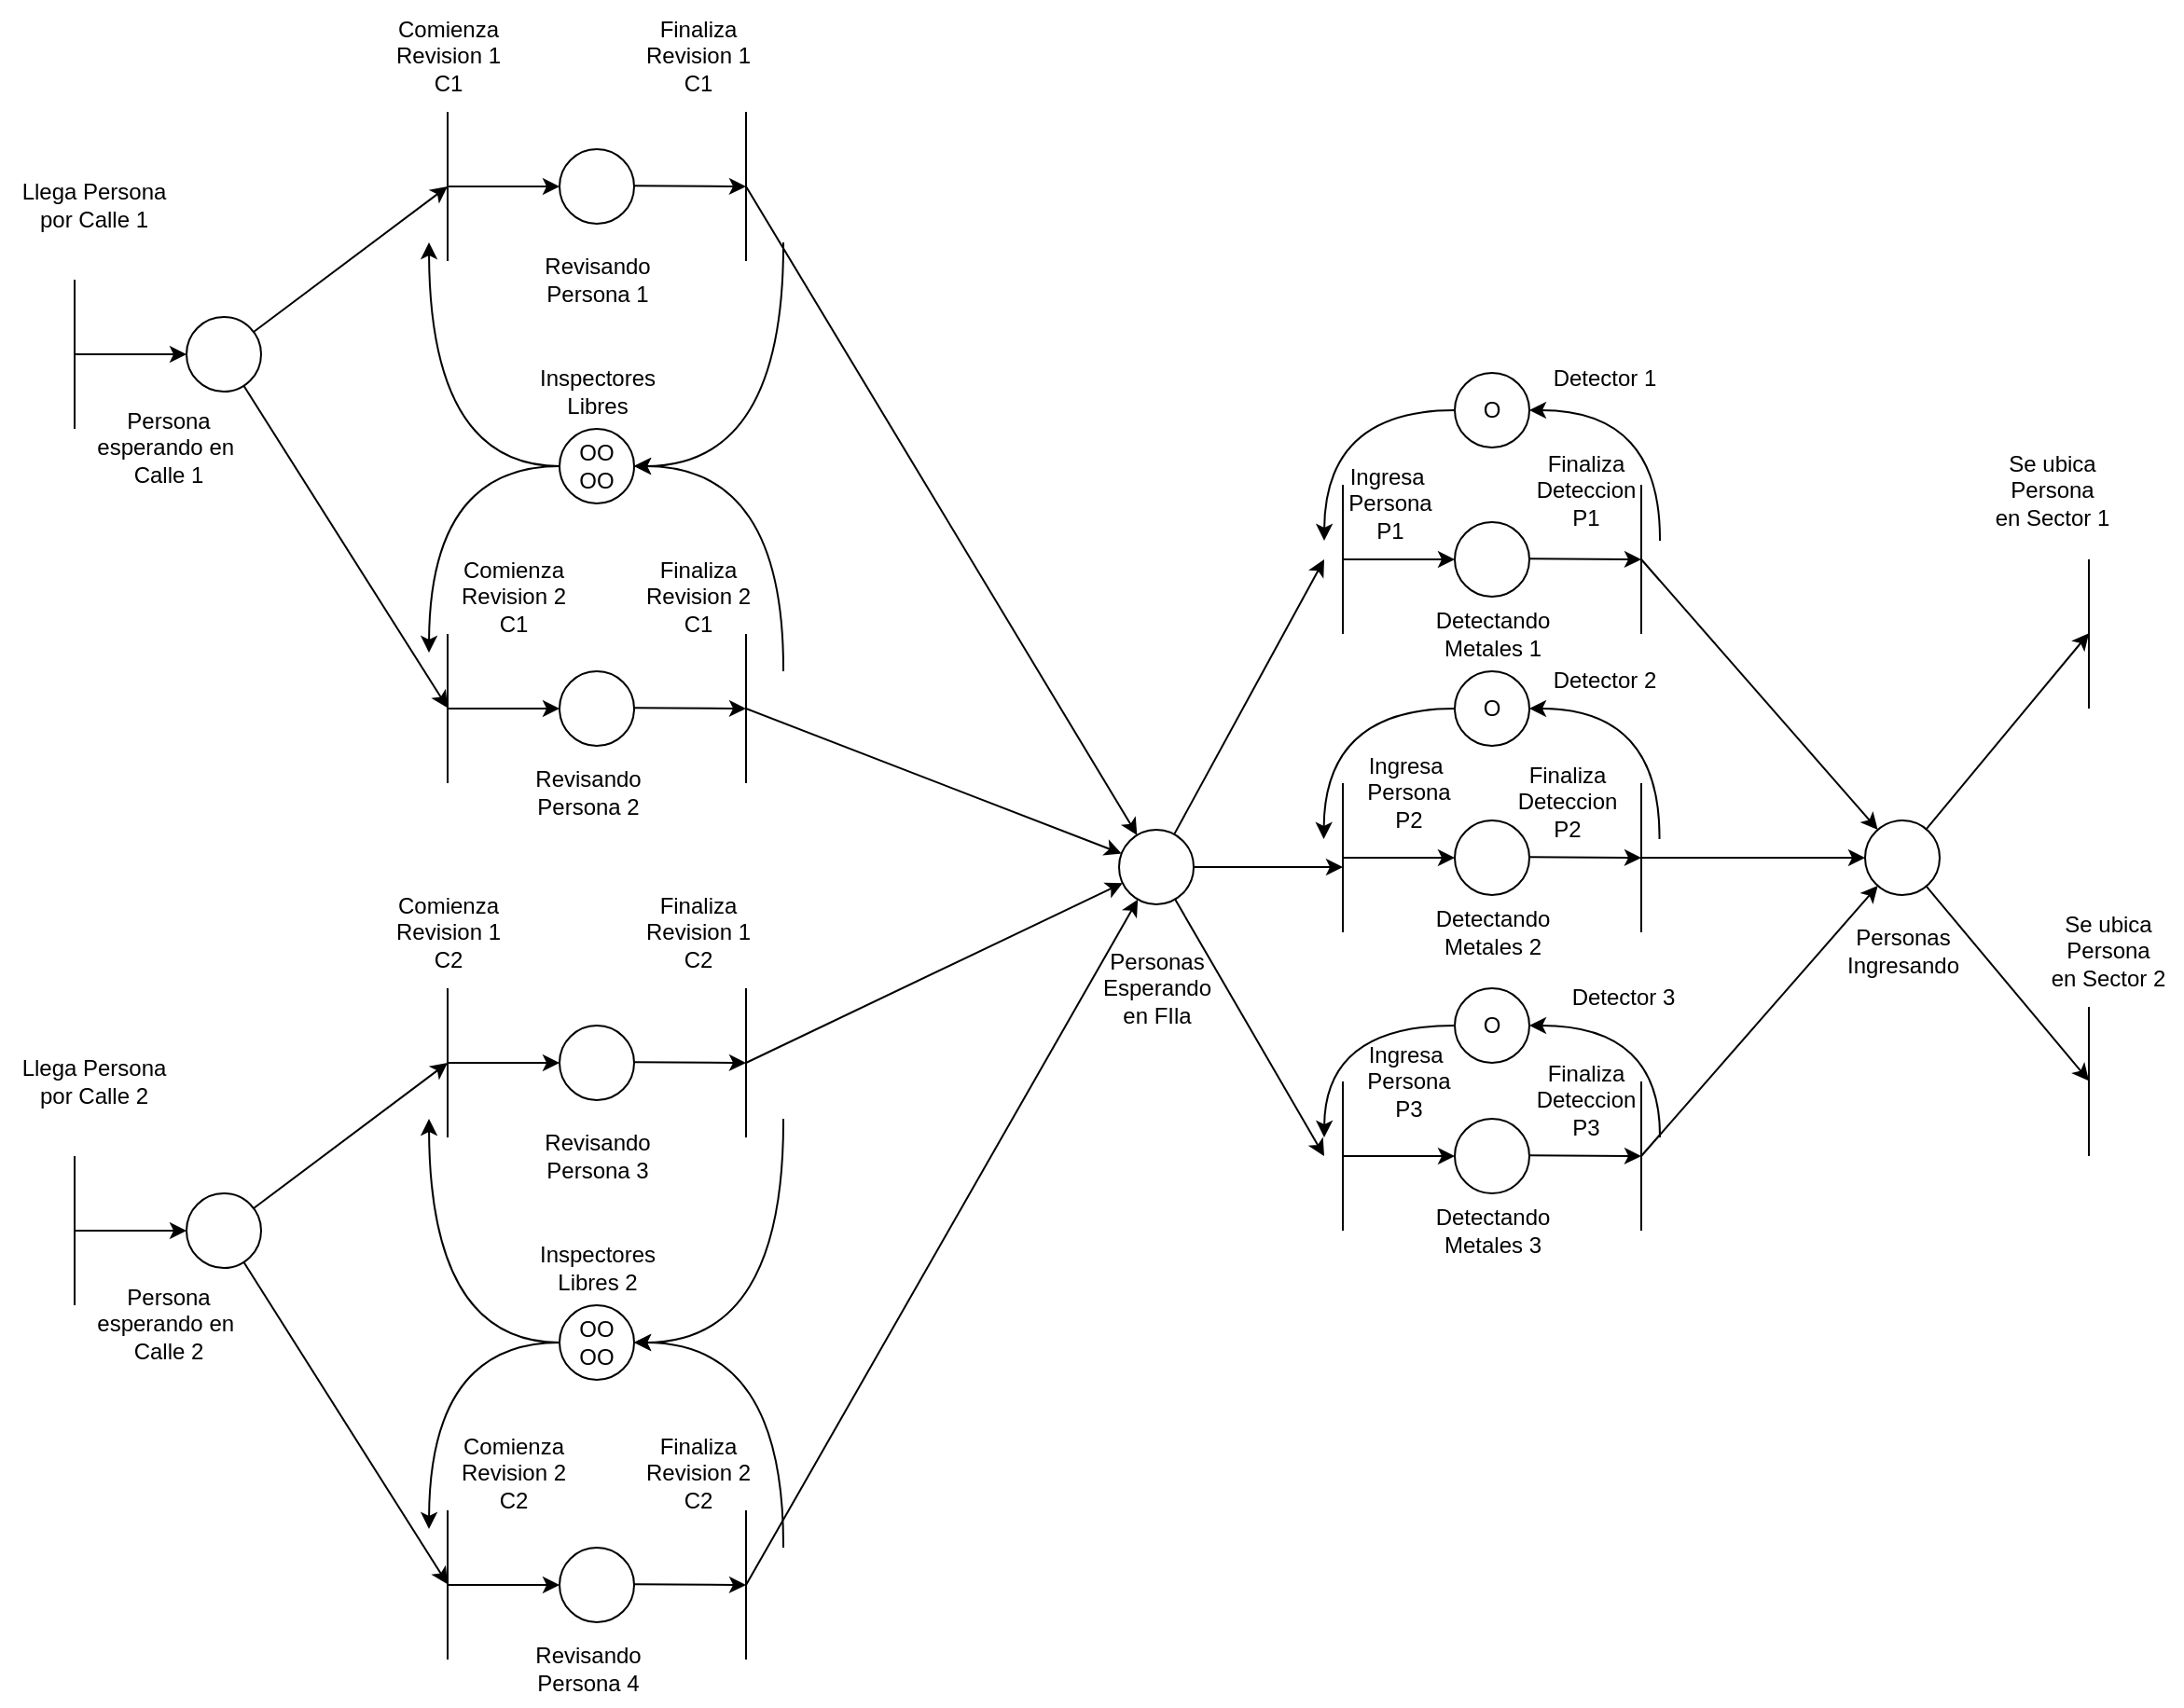 <mxfile version="24.7.17">
  <diagram name="Página-1" id="FprBiE0gpflzSK3oFWXQ">
    <mxGraphModel dx="704" dy="426" grid="1" gridSize="10" guides="1" tooltips="1" connect="1" arrows="1" fold="1" page="1" pageScale="1" pageWidth="827" pageHeight="1169" math="0" shadow="0">
      <root>
        <mxCell id="0" />
        <mxCell id="1" parent="0" />
        <mxCell id="cqQGVIpaapztCGoW0pUA-1" value="" style="endArrow=none;html=1;rounded=0;" edge="1" parent="1">
          <mxGeometry width="50" height="50" relative="1" as="geometry">
            <mxPoint x="40" y="370" as="sourcePoint" />
            <mxPoint x="40" y="290" as="targetPoint" />
          </mxGeometry>
        </mxCell>
        <mxCell id="cqQGVIpaapztCGoW0pUA-2" value="" style="endArrow=classic;html=1;rounded=0;" edge="1" parent="1">
          <mxGeometry width="50" height="50" relative="1" as="geometry">
            <mxPoint x="40" y="330" as="sourcePoint" />
            <mxPoint x="100" y="330" as="targetPoint" />
          </mxGeometry>
        </mxCell>
        <mxCell id="cqQGVIpaapztCGoW0pUA-5" value="" style="ellipse;whiteSpace=wrap;html=1;aspect=fixed;" vertex="1" parent="1">
          <mxGeometry x="100.0" y="310" width="40" height="40" as="geometry" />
        </mxCell>
        <mxCell id="cqQGVIpaapztCGoW0pUA-6" value="" style="endArrow=none;html=1;rounded=0;" edge="1" parent="1">
          <mxGeometry width="50" height="50" relative="1" as="geometry">
            <mxPoint x="240.0" y="280" as="sourcePoint" />
            <mxPoint x="240.0" y="200" as="targetPoint" />
          </mxGeometry>
        </mxCell>
        <mxCell id="cqQGVIpaapztCGoW0pUA-7" value="" style="endArrow=classic;html=1;rounded=0;" edge="1" parent="1">
          <mxGeometry width="50" height="50" relative="1" as="geometry">
            <mxPoint x="240.0" y="240" as="sourcePoint" />
            <mxPoint x="300.0" y="240" as="targetPoint" />
          </mxGeometry>
        </mxCell>
        <mxCell id="cqQGVIpaapztCGoW0pUA-8" value="" style="endArrow=classic;html=1;rounded=0;" edge="1" parent="1" source="cqQGVIpaapztCGoW0pUA-5">
          <mxGeometry width="50" height="50" relative="1" as="geometry">
            <mxPoint x="180.0" y="239.58" as="sourcePoint" />
            <mxPoint x="240.0" y="240" as="targetPoint" />
          </mxGeometry>
        </mxCell>
        <mxCell id="cqQGVIpaapztCGoW0pUA-13" value="Llega Persona&lt;div&gt;por Calle 1&lt;/div&gt;" style="text;html=1;align=center;verticalAlign=middle;resizable=0;points=[];autosize=1;strokeColor=none;fillColor=none;" vertex="1" parent="1">
          <mxGeometry y="230" width="100" height="40" as="geometry" />
        </mxCell>
        <mxCell id="cqQGVIpaapztCGoW0pUA-15" value="Comienza&lt;div&gt;Revision 1&lt;/div&gt;&lt;div&gt;C1&lt;/div&gt;" style="text;html=1;align=center;verticalAlign=middle;resizable=0;points=[];autosize=1;strokeColor=none;fillColor=none;" vertex="1" parent="1">
          <mxGeometry x="200" y="140" width="80" height="60" as="geometry" />
        </mxCell>
        <mxCell id="cqQGVIpaapztCGoW0pUA-16" value="" style="ellipse;whiteSpace=wrap;html=1;aspect=fixed;" vertex="1" parent="1">
          <mxGeometry x="300.0" y="220" width="40" height="40" as="geometry" />
        </mxCell>
        <mxCell id="cqQGVIpaapztCGoW0pUA-17" value="" style="endArrow=none;html=1;rounded=0;" edge="1" parent="1">
          <mxGeometry width="50" height="50" relative="1" as="geometry">
            <mxPoint x="400.0" y="280" as="sourcePoint" />
            <mxPoint x="400.0" y="200" as="targetPoint" />
          </mxGeometry>
        </mxCell>
        <mxCell id="cqQGVIpaapztCGoW0pUA-18" value="" style="endArrow=classic;html=1;rounded=0;" edge="1" parent="1" target="cqQGVIpaapztCGoW0pUA-50">
          <mxGeometry width="50" height="50" relative="1" as="geometry">
            <mxPoint x="400.0" y="240" as="sourcePoint" />
            <mxPoint x="460.0" y="240" as="targetPoint" />
          </mxGeometry>
        </mxCell>
        <mxCell id="cqQGVIpaapztCGoW0pUA-19" value="" style="endArrow=classic;html=1;rounded=0;" edge="1" parent="1">
          <mxGeometry width="50" height="50" relative="1" as="geometry">
            <mxPoint x="340.0" y="239.58" as="sourcePoint" />
            <mxPoint x="400.0" y="240" as="targetPoint" />
          </mxGeometry>
        </mxCell>
        <mxCell id="cqQGVIpaapztCGoW0pUA-20" value="Revisando&lt;div&gt;Persona 1&lt;/div&gt;" style="text;html=1;align=center;verticalAlign=middle;resizable=0;points=[];autosize=1;strokeColor=none;fillColor=none;" vertex="1" parent="1">
          <mxGeometry x="280" y="270" width="80" height="40" as="geometry" />
        </mxCell>
        <mxCell id="cqQGVIpaapztCGoW0pUA-27" value="Persona&lt;div&gt;esperando en&amp;nbsp;&lt;/div&gt;&lt;div&gt;Calle 1&lt;/div&gt;" style="text;html=1;align=center;verticalAlign=middle;resizable=0;points=[];autosize=1;strokeColor=none;fillColor=none;" vertex="1" parent="1">
          <mxGeometry x="40" y="350" width="100" height="60" as="geometry" />
        </mxCell>
        <mxCell id="cqQGVIpaapztCGoW0pUA-33" style="edgeStyle=orthogonalEdgeStyle;rounded=0;orthogonalLoop=1;jettySize=auto;html=1;curved=1;" edge="1" source="cqQGVIpaapztCGoW0pUA-35" parent="1">
          <mxGeometry relative="1" as="geometry">
            <mxPoint x="230" y="270" as="targetPoint" />
          </mxGeometry>
        </mxCell>
        <mxCell id="cqQGVIpaapztCGoW0pUA-34" style="edgeStyle=orthogonalEdgeStyle;rounded=0;orthogonalLoop=1;jettySize=auto;html=1;curved=1;endArrow=none;endFill=0;startArrow=classic;startFill=1;" edge="1" source="cqQGVIpaapztCGoW0pUA-35" parent="1">
          <mxGeometry relative="1" as="geometry">
            <mxPoint x="420" y="270" as="targetPoint" />
          </mxGeometry>
        </mxCell>
        <mxCell id="cqQGVIpaapztCGoW0pUA-45" style="edgeStyle=orthogonalEdgeStyle;rounded=0;orthogonalLoop=1;jettySize=auto;html=1;curved=1;" edge="1" parent="1" source="cqQGVIpaapztCGoW0pUA-35">
          <mxGeometry relative="1" as="geometry">
            <mxPoint x="230" y="490" as="targetPoint" />
          </mxGeometry>
        </mxCell>
        <mxCell id="cqQGVIpaapztCGoW0pUA-46" style="edgeStyle=orthogonalEdgeStyle;rounded=0;orthogonalLoop=1;jettySize=auto;html=1;curved=1;endArrow=none;endFill=0;startArrow=classic;startFill=1;" edge="1" parent="1" source="cqQGVIpaapztCGoW0pUA-35">
          <mxGeometry relative="1" as="geometry">
            <mxPoint x="420" y="500" as="targetPoint" />
          </mxGeometry>
        </mxCell>
        <mxCell id="cqQGVIpaapztCGoW0pUA-35" value="OO&lt;div&gt;OO&lt;/div&gt;" style="ellipse;whiteSpace=wrap;html=1;aspect=fixed;" vertex="1" parent="1">
          <mxGeometry x="300" y="370" width="40" height="40" as="geometry" />
        </mxCell>
        <mxCell id="cqQGVIpaapztCGoW0pUA-36" value="Inspectores&lt;div&gt;Libres&lt;/div&gt;" style="text;html=1;align=center;verticalAlign=middle;resizable=0;points=[];autosize=1;strokeColor=none;fillColor=none;" vertex="1" parent="1">
          <mxGeometry x="275" y="330" width="90" height="40" as="geometry" />
        </mxCell>
        <mxCell id="cqQGVIpaapztCGoW0pUA-37" value="" style="endArrow=none;html=1;rounded=0;" edge="1" parent="1">
          <mxGeometry width="50" height="50" relative="1" as="geometry">
            <mxPoint x="240" y="560" as="sourcePoint" />
            <mxPoint x="240" y="480" as="targetPoint" />
          </mxGeometry>
        </mxCell>
        <mxCell id="cqQGVIpaapztCGoW0pUA-38" value="" style="endArrow=classic;html=1;rounded=0;" edge="1" parent="1">
          <mxGeometry width="50" height="50" relative="1" as="geometry">
            <mxPoint x="240" y="520" as="sourcePoint" />
            <mxPoint x="300" y="520" as="targetPoint" />
          </mxGeometry>
        </mxCell>
        <mxCell id="cqQGVIpaapztCGoW0pUA-39" value="" style="ellipse;whiteSpace=wrap;html=1;aspect=fixed;" vertex="1" parent="1">
          <mxGeometry x="300.0" y="500" width="40" height="40" as="geometry" />
        </mxCell>
        <mxCell id="cqQGVIpaapztCGoW0pUA-40" value="" style="endArrow=none;html=1;rounded=0;" edge="1" parent="1">
          <mxGeometry width="50" height="50" relative="1" as="geometry">
            <mxPoint x="400.0" y="560" as="sourcePoint" />
            <mxPoint x="400.0" y="480" as="targetPoint" />
          </mxGeometry>
        </mxCell>
        <mxCell id="cqQGVIpaapztCGoW0pUA-41" value="" style="endArrow=classic;html=1;rounded=0;" edge="1" parent="1" target="cqQGVIpaapztCGoW0pUA-50">
          <mxGeometry width="50" height="50" relative="1" as="geometry">
            <mxPoint x="400.0" y="520" as="sourcePoint" />
            <mxPoint x="460.0" y="520" as="targetPoint" />
          </mxGeometry>
        </mxCell>
        <mxCell id="cqQGVIpaapztCGoW0pUA-42" value="" style="endArrow=classic;html=1;rounded=0;" edge="1" parent="1">
          <mxGeometry width="50" height="50" relative="1" as="geometry">
            <mxPoint x="340.0" y="519.58" as="sourcePoint" />
            <mxPoint x="400.0" y="520" as="targetPoint" />
          </mxGeometry>
        </mxCell>
        <mxCell id="cqQGVIpaapztCGoW0pUA-43" value="" style="endArrow=classic;html=1;rounded=0;" edge="1" parent="1" source="cqQGVIpaapztCGoW0pUA-5">
          <mxGeometry width="50" height="50" relative="1" as="geometry">
            <mxPoint x="180.0" y="519.66" as="sourcePoint" />
            <mxPoint x="240.0" y="519.66" as="targetPoint" />
          </mxGeometry>
        </mxCell>
        <mxCell id="cqQGVIpaapztCGoW0pUA-44" value="Comienza&lt;div&gt;Revision 2&lt;/div&gt;&lt;div&gt;C1&lt;/div&gt;" style="text;html=1;align=center;verticalAlign=middle;resizable=0;points=[];autosize=1;strokeColor=none;fillColor=none;" vertex="1" parent="1">
          <mxGeometry x="235" y="430" width="80" height="60" as="geometry" />
        </mxCell>
        <mxCell id="cqQGVIpaapztCGoW0pUA-47" value="&lt;div&gt;Finaliza&lt;/div&gt;&lt;div&gt;Revision 1&lt;/div&gt;&lt;div&gt;C1&lt;/div&gt;" style="text;html=1;align=center;verticalAlign=middle;resizable=0;points=[];autosize=1;strokeColor=none;fillColor=none;" vertex="1" parent="1">
          <mxGeometry x="334" y="140" width="80" height="60" as="geometry" />
        </mxCell>
        <mxCell id="cqQGVIpaapztCGoW0pUA-48" value="&lt;div&gt;Finaliza&lt;/div&gt;&lt;div&gt;Revision 2&lt;/div&gt;&lt;div&gt;C1&lt;/div&gt;" style="text;html=1;align=center;verticalAlign=middle;resizable=0;points=[];autosize=1;strokeColor=none;fillColor=none;" vertex="1" parent="1">
          <mxGeometry x="334" y="430" width="80" height="60" as="geometry" />
        </mxCell>
        <mxCell id="cqQGVIpaapztCGoW0pUA-49" value="Revisando&lt;div&gt;Persona 2&lt;/div&gt;" style="text;html=1;align=center;verticalAlign=middle;resizable=0;points=[];autosize=1;strokeColor=none;fillColor=none;" vertex="1" parent="1">
          <mxGeometry x="275" y="545" width="80" height="40" as="geometry" />
        </mxCell>
        <mxCell id="cqQGVIpaapztCGoW0pUA-89" style="edgeStyle=orthogonalEdgeStyle;rounded=0;orthogonalLoop=1;jettySize=auto;html=1;" edge="1" parent="1" source="cqQGVIpaapztCGoW0pUA-50">
          <mxGeometry relative="1" as="geometry">
            <mxPoint x="720" y="605" as="targetPoint" />
          </mxGeometry>
        </mxCell>
        <mxCell id="cqQGVIpaapztCGoW0pUA-90" style="rounded=0;orthogonalLoop=1;jettySize=auto;html=1;" edge="1" parent="1" source="cqQGVIpaapztCGoW0pUA-50">
          <mxGeometry relative="1" as="geometry">
            <mxPoint x="710" y="440" as="targetPoint" />
          </mxGeometry>
        </mxCell>
        <mxCell id="cqQGVIpaapztCGoW0pUA-91" style="rounded=0;orthogonalLoop=1;jettySize=auto;html=1;" edge="1" parent="1" source="cqQGVIpaapztCGoW0pUA-50">
          <mxGeometry relative="1" as="geometry">
            <mxPoint x="710" y="760" as="targetPoint" />
          </mxGeometry>
        </mxCell>
        <mxCell id="cqQGVIpaapztCGoW0pUA-50" value="" style="ellipse;whiteSpace=wrap;html=1;aspect=fixed;" vertex="1" parent="1">
          <mxGeometry x="600" y="585" width="40" height="40" as="geometry" />
        </mxCell>
        <mxCell id="cqQGVIpaapztCGoW0pUA-51" value="" style="endArrow=none;html=1;rounded=0;" edge="1" parent="1">
          <mxGeometry width="50" height="50" relative="1" as="geometry">
            <mxPoint x="40" y="840" as="sourcePoint" />
            <mxPoint x="40" y="760" as="targetPoint" />
          </mxGeometry>
        </mxCell>
        <mxCell id="cqQGVIpaapztCGoW0pUA-52" value="" style="endArrow=classic;html=1;rounded=0;" edge="1" parent="1">
          <mxGeometry width="50" height="50" relative="1" as="geometry">
            <mxPoint x="40" y="800" as="sourcePoint" />
            <mxPoint x="100" y="800" as="targetPoint" />
          </mxGeometry>
        </mxCell>
        <mxCell id="cqQGVIpaapztCGoW0pUA-53" value="" style="ellipse;whiteSpace=wrap;html=1;aspect=fixed;" vertex="1" parent="1">
          <mxGeometry x="100.0" y="780" width="40" height="40" as="geometry" />
        </mxCell>
        <mxCell id="cqQGVIpaapztCGoW0pUA-54" value="" style="endArrow=none;html=1;rounded=0;" edge="1" parent="1">
          <mxGeometry width="50" height="50" relative="1" as="geometry">
            <mxPoint x="240.0" y="750" as="sourcePoint" />
            <mxPoint x="240.0" y="670" as="targetPoint" />
          </mxGeometry>
        </mxCell>
        <mxCell id="cqQGVIpaapztCGoW0pUA-55" value="" style="endArrow=classic;html=1;rounded=0;" edge="1" parent="1">
          <mxGeometry width="50" height="50" relative="1" as="geometry">
            <mxPoint x="240.0" y="710" as="sourcePoint" />
            <mxPoint x="300.0" y="710" as="targetPoint" />
          </mxGeometry>
        </mxCell>
        <mxCell id="cqQGVIpaapztCGoW0pUA-56" value="" style="endArrow=classic;html=1;rounded=0;" edge="1" parent="1" source="cqQGVIpaapztCGoW0pUA-53">
          <mxGeometry width="50" height="50" relative="1" as="geometry">
            <mxPoint x="180.0" y="709.58" as="sourcePoint" />
            <mxPoint x="240.0" y="710" as="targetPoint" />
          </mxGeometry>
        </mxCell>
        <mxCell id="cqQGVIpaapztCGoW0pUA-57" value="Llega Persona&lt;div&gt;por Calle 2&lt;/div&gt;" style="text;html=1;align=center;verticalAlign=middle;resizable=0;points=[];autosize=1;strokeColor=none;fillColor=none;" vertex="1" parent="1">
          <mxGeometry y="700" width="100" height="40" as="geometry" />
        </mxCell>
        <mxCell id="cqQGVIpaapztCGoW0pUA-58" value="Comienza&lt;div&gt;Revision 1&lt;/div&gt;&lt;div&gt;C2&lt;/div&gt;" style="text;html=1;align=center;verticalAlign=middle;resizable=0;points=[];autosize=1;strokeColor=none;fillColor=none;" vertex="1" parent="1">
          <mxGeometry x="200" y="610" width="80" height="60" as="geometry" />
        </mxCell>
        <mxCell id="cqQGVIpaapztCGoW0pUA-59" value="" style="ellipse;whiteSpace=wrap;html=1;aspect=fixed;" vertex="1" parent="1">
          <mxGeometry x="300.0" y="690" width="40" height="40" as="geometry" />
        </mxCell>
        <mxCell id="cqQGVIpaapztCGoW0pUA-60" value="" style="endArrow=none;html=1;rounded=0;" edge="1" parent="1">
          <mxGeometry width="50" height="50" relative="1" as="geometry">
            <mxPoint x="400.0" y="750" as="sourcePoint" />
            <mxPoint x="400.0" y="670" as="targetPoint" />
          </mxGeometry>
        </mxCell>
        <mxCell id="cqQGVIpaapztCGoW0pUA-61" value="" style="endArrow=classic;html=1;rounded=0;" edge="1" parent="1" target="cqQGVIpaapztCGoW0pUA-50">
          <mxGeometry width="50" height="50" relative="1" as="geometry">
            <mxPoint x="400.0" y="710" as="sourcePoint" />
            <mxPoint x="460.0" y="710" as="targetPoint" />
          </mxGeometry>
        </mxCell>
        <mxCell id="cqQGVIpaapztCGoW0pUA-62" value="" style="endArrow=classic;html=1;rounded=0;" edge="1" parent="1">
          <mxGeometry width="50" height="50" relative="1" as="geometry">
            <mxPoint x="340.0" y="709.58" as="sourcePoint" />
            <mxPoint x="400.0" y="710" as="targetPoint" />
          </mxGeometry>
        </mxCell>
        <mxCell id="cqQGVIpaapztCGoW0pUA-63" value="Revisando&lt;div&gt;Persona 3&lt;/div&gt;" style="text;html=1;align=center;verticalAlign=middle;resizable=0;points=[];autosize=1;strokeColor=none;fillColor=none;" vertex="1" parent="1">
          <mxGeometry x="280" y="740" width="80" height="40" as="geometry" />
        </mxCell>
        <mxCell id="cqQGVIpaapztCGoW0pUA-64" value="Persona&lt;div&gt;esperando en&amp;nbsp;&lt;/div&gt;&lt;div&gt;Calle 2&lt;/div&gt;" style="text;html=1;align=center;verticalAlign=middle;resizable=0;points=[];autosize=1;strokeColor=none;fillColor=none;" vertex="1" parent="1">
          <mxGeometry x="40" y="820" width="100" height="60" as="geometry" />
        </mxCell>
        <mxCell id="cqQGVIpaapztCGoW0pUA-65" style="edgeStyle=orthogonalEdgeStyle;rounded=0;orthogonalLoop=1;jettySize=auto;html=1;curved=1;" edge="1" parent="1" source="cqQGVIpaapztCGoW0pUA-69">
          <mxGeometry relative="1" as="geometry">
            <mxPoint x="230" y="740" as="targetPoint" />
          </mxGeometry>
        </mxCell>
        <mxCell id="cqQGVIpaapztCGoW0pUA-66" style="edgeStyle=orthogonalEdgeStyle;rounded=0;orthogonalLoop=1;jettySize=auto;html=1;curved=1;endArrow=none;endFill=0;startArrow=classic;startFill=1;" edge="1" parent="1" source="cqQGVIpaapztCGoW0pUA-69">
          <mxGeometry relative="1" as="geometry">
            <mxPoint x="420" y="740" as="targetPoint" />
          </mxGeometry>
        </mxCell>
        <mxCell id="cqQGVIpaapztCGoW0pUA-67" style="edgeStyle=orthogonalEdgeStyle;rounded=0;orthogonalLoop=1;jettySize=auto;html=1;curved=1;" edge="1" parent="1" source="cqQGVIpaapztCGoW0pUA-69">
          <mxGeometry relative="1" as="geometry">
            <mxPoint x="230" y="960" as="targetPoint" />
          </mxGeometry>
        </mxCell>
        <mxCell id="cqQGVIpaapztCGoW0pUA-68" style="edgeStyle=orthogonalEdgeStyle;rounded=0;orthogonalLoop=1;jettySize=auto;html=1;curved=1;endArrow=none;endFill=0;startArrow=classic;startFill=1;" edge="1" parent="1" source="cqQGVIpaapztCGoW0pUA-69">
          <mxGeometry relative="1" as="geometry">
            <mxPoint x="420" y="970" as="targetPoint" />
          </mxGeometry>
        </mxCell>
        <mxCell id="cqQGVIpaapztCGoW0pUA-69" value="OO&lt;div&gt;OO&lt;/div&gt;" style="ellipse;whiteSpace=wrap;html=1;aspect=fixed;" vertex="1" parent="1">
          <mxGeometry x="300" y="840" width="40" height="40" as="geometry" />
        </mxCell>
        <mxCell id="cqQGVIpaapztCGoW0pUA-70" value="Inspectores&lt;div&gt;Libres 2&lt;/div&gt;" style="text;html=1;align=center;verticalAlign=middle;resizable=0;points=[];autosize=1;strokeColor=none;fillColor=none;" vertex="1" parent="1">
          <mxGeometry x="275" y="800" width="90" height="40" as="geometry" />
        </mxCell>
        <mxCell id="cqQGVIpaapztCGoW0pUA-71" value="" style="endArrow=none;html=1;rounded=0;" edge="1" parent="1">
          <mxGeometry width="50" height="50" relative="1" as="geometry">
            <mxPoint x="240" y="1030" as="sourcePoint" />
            <mxPoint x="240" y="950" as="targetPoint" />
          </mxGeometry>
        </mxCell>
        <mxCell id="cqQGVIpaapztCGoW0pUA-72" value="" style="endArrow=classic;html=1;rounded=0;" edge="1" parent="1">
          <mxGeometry width="50" height="50" relative="1" as="geometry">
            <mxPoint x="240" y="990" as="sourcePoint" />
            <mxPoint x="300" y="990" as="targetPoint" />
          </mxGeometry>
        </mxCell>
        <mxCell id="cqQGVIpaapztCGoW0pUA-73" value="" style="ellipse;whiteSpace=wrap;html=1;aspect=fixed;" vertex="1" parent="1">
          <mxGeometry x="300.0" y="970" width="40" height="40" as="geometry" />
        </mxCell>
        <mxCell id="cqQGVIpaapztCGoW0pUA-74" value="" style="endArrow=none;html=1;rounded=0;" edge="1" parent="1">
          <mxGeometry width="50" height="50" relative="1" as="geometry">
            <mxPoint x="400.0" y="1030" as="sourcePoint" />
            <mxPoint x="400.0" y="950" as="targetPoint" />
          </mxGeometry>
        </mxCell>
        <mxCell id="cqQGVIpaapztCGoW0pUA-75" value="" style="endArrow=classic;html=1;rounded=0;" edge="1" parent="1" target="cqQGVIpaapztCGoW0pUA-50">
          <mxGeometry width="50" height="50" relative="1" as="geometry">
            <mxPoint x="400.0" y="990" as="sourcePoint" />
            <mxPoint x="460.0" y="990" as="targetPoint" />
          </mxGeometry>
        </mxCell>
        <mxCell id="cqQGVIpaapztCGoW0pUA-76" value="" style="endArrow=classic;html=1;rounded=0;" edge="1" parent="1">
          <mxGeometry width="50" height="50" relative="1" as="geometry">
            <mxPoint x="340.0" y="989.58" as="sourcePoint" />
            <mxPoint x="400.0" y="990" as="targetPoint" />
          </mxGeometry>
        </mxCell>
        <mxCell id="cqQGVIpaapztCGoW0pUA-77" value="" style="endArrow=classic;html=1;rounded=0;" edge="1" parent="1" source="cqQGVIpaapztCGoW0pUA-53">
          <mxGeometry width="50" height="50" relative="1" as="geometry">
            <mxPoint x="180.0" y="989.66" as="sourcePoint" />
            <mxPoint x="240.0" y="989.66" as="targetPoint" />
          </mxGeometry>
        </mxCell>
        <mxCell id="cqQGVIpaapztCGoW0pUA-78" value="Comienza&lt;div&gt;Revision 2&lt;/div&gt;&lt;div&gt;C2&lt;/div&gt;" style="text;html=1;align=center;verticalAlign=middle;resizable=0;points=[];autosize=1;strokeColor=none;fillColor=none;" vertex="1" parent="1">
          <mxGeometry x="235" y="900" width="80" height="60" as="geometry" />
        </mxCell>
        <mxCell id="cqQGVIpaapztCGoW0pUA-79" value="&lt;div&gt;Finaliza&lt;/div&gt;&lt;div&gt;Revision 1&lt;/div&gt;&lt;div&gt;C2&lt;/div&gt;" style="text;html=1;align=center;verticalAlign=middle;resizable=0;points=[];autosize=1;strokeColor=none;fillColor=none;" vertex="1" parent="1">
          <mxGeometry x="334" y="610" width="80" height="60" as="geometry" />
        </mxCell>
        <mxCell id="cqQGVIpaapztCGoW0pUA-80" value="&lt;div&gt;Finaliza&lt;/div&gt;&lt;div&gt;Revision 2&lt;/div&gt;&lt;div&gt;C2&lt;/div&gt;" style="text;html=1;align=center;verticalAlign=middle;resizable=0;points=[];autosize=1;strokeColor=none;fillColor=none;" vertex="1" parent="1">
          <mxGeometry x="334" y="900" width="80" height="60" as="geometry" />
        </mxCell>
        <mxCell id="cqQGVIpaapztCGoW0pUA-81" value="Revisando&lt;div&gt;Persona 4&lt;/div&gt;" style="text;html=1;align=center;verticalAlign=middle;resizable=0;points=[];autosize=1;strokeColor=none;fillColor=none;" vertex="1" parent="1">
          <mxGeometry x="275" y="1015" width="80" height="40" as="geometry" />
        </mxCell>
        <mxCell id="cqQGVIpaapztCGoW0pUA-82" value="Personas&lt;div&gt;Esperando&lt;/div&gt;&lt;div&gt;en FIla&lt;/div&gt;" style="text;html=1;align=center;verticalAlign=middle;resizable=0;points=[];autosize=1;strokeColor=none;fillColor=none;" vertex="1" parent="1">
          <mxGeometry x="580" y="640" width="80" height="60" as="geometry" />
        </mxCell>
        <mxCell id="cqQGVIpaapztCGoW0pUA-83" value="" style="endArrow=none;html=1;rounded=0;" edge="1" parent="1">
          <mxGeometry width="50" height="50" relative="1" as="geometry">
            <mxPoint x="720" y="480" as="sourcePoint" />
            <mxPoint x="720" y="400" as="targetPoint" />
          </mxGeometry>
        </mxCell>
        <mxCell id="cqQGVIpaapztCGoW0pUA-84" value="" style="endArrow=classic;html=1;rounded=0;" edge="1" parent="1">
          <mxGeometry width="50" height="50" relative="1" as="geometry">
            <mxPoint x="720" y="440" as="sourcePoint" />
            <mxPoint x="780" y="440" as="targetPoint" />
          </mxGeometry>
        </mxCell>
        <mxCell id="cqQGVIpaapztCGoW0pUA-85" value="" style="endArrow=none;html=1;rounded=0;" edge="1" parent="1">
          <mxGeometry width="50" height="50" relative="1" as="geometry">
            <mxPoint x="720" y="640" as="sourcePoint" />
            <mxPoint x="720" y="560" as="targetPoint" />
          </mxGeometry>
        </mxCell>
        <mxCell id="cqQGVIpaapztCGoW0pUA-86" value="" style="endArrow=classic;html=1;rounded=0;" edge="1" parent="1">
          <mxGeometry width="50" height="50" relative="1" as="geometry">
            <mxPoint x="720" y="600" as="sourcePoint" />
            <mxPoint x="780" y="600" as="targetPoint" />
          </mxGeometry>
        </mxCell>
        <mxCell id="cqQGVIpaapztCGoW0pUA-87" value="" style="endArrow=none;html=1;rounded=0;" edge="1" parent="1">
          <mxGeometry width="50" height="50" relative="1" as="geometry">
            <mxPoint x="720" y="800" as="sourcePoint" />
            <mxPoint x="720" y="720" as="targetPoint" />
          </mxGeometry>
        </mxCell>
        <mxCell id="cqQGVIpaapztCGoW0pUA-88" value="" style="endArrow=classic;html=1;rounded=0;" edge="1" parent="1">
          <mxGeometry width="50" height="50" relative="1" as="geometry">
            <mxPoint x="720" y="760" as="sourcePoint" />
            <mxPoint x="780" y="760" as="targetPoint" />
          </mxGeometry>
        </mxCell>
        <mxCell id="cqQGVIpaapztCGoW0pUA-92" value="" style="ellipse;whiteSpace=wrap;html=1;aspect=fixed;" vertex="1" parent="1">
          <mxGeometry x="780.0" y="420" width="40" height="40" as="geometry" />
        </mxCell>
        <mxCell id="cqQGVIpaapztCGoW0pUA-93" value="" style="endArrow=none;html=1;rounded=0;" edge="1" parent="1">
          <mxGeometry width="50" height="50" relative="1" as="geometry">
            <mxPoint x="880.0" y="480" as="sourcePoint" />
            <mxPoint x="880.0" y="400" as="targetPoint" />
          </mxGeometry>
        </mxCell>
        <mxCell id="cqQGVIpaapztCGoW0pUA-94" value="" style="endArrow=classic;html=1;rounded=0;" edge="1" parent="1" target="cqQGVIpaapztCGoW0pUA-125">
          <mxGeometry width="50" height="50" relative="1" as="geometry">
            <mxPoint x="880.0" y="440" as="sourcePoint" />
            <mxPoint x="940.0" y="440" as="targetPoint" />
          </mxGeometry>
        </mxCell>
        <mxCell id="cqQGVIpaapztCGoW0pUA-95" value="" style="endArrow=classic;html=1;rounded=0;" edge="1" parent="1">
          <mxGeometry width="50" height="50" relative="1" as="geometry">
            <mxPoint x="820.0" y="439.58" as="sourcePoint" />
            <mxPoint x="880.0" y="440" as="targetPoint" />
          </mxGeometry>
        </mxCell>
        <mxCell id="cqQGVIpaapztCGoW0pUA-96" value="" style="ellipse;whiteSpace=wrap;html=1;aspect=fixed;" vertex="1" parent="1">
          <mxGeometry x="780.0" y="580" width="40" height="40" as="geometry" />
        </mxCell>
        <mxCell id="cqQGVIpaapztCGoW0pUA-97" value="" style="endArrow=none;html=1;rounded=0;" edge="1" parent="1">
          <mxGeometry width="50" height="50" relative="1" as="geometry">
            <mxPoint x="880.0" y="640" as="sourcePoint" />
            <mxPoint x="880.0" y="560" as="targetPoint" />
          </mxGeometry>
        </mxCell>
        <mxCell id="cqQGVIpaapztCGoW0pUA-98" value="" style="endArrow=classic;html=1;rounded=0;" edge="1" parent="1" target="cqQGVIpaapztCGoW0pUA-125">
          <mxGeometry width="50" height="50" relative="1" as="geometry">
            <mxPoint x="880.0" y="600" as="sourcePoint" />
            <mxPoint x="940.0" y="600" as="targetPoint" />
          </mxGeometry>
        </mxCell>
        <mxCell id="cqQGVIpaapztCGoW0pUA-99" value="" style="endArrow=classic;html=1;rounded=0;" edge="1" parent="1">
          <mxGeometry width="50" height="50" relative="1" as="geometry">
            <mxPoint x="820.0" y="599.58" as="sourcePoint" />
            <mxPoint x="880.0" y="600" as="targetPoint" />
          </mxGeometry>
        </mxCell>
        <mxCell id="cqQGVIpaapztCGoW0pUA-100" value="" style="ellipse;whiteSpace=wrap;html=1;aspect=fixed;" vertex="1" parent="1">
          <mxGeometry x="780.0" y="740" width="40" height="40" as="geometry" />
        </mxCell>
        <mxCell id="cqQGVIpaapztCGoW0pUA-101" value="" style="endArrow=none;html=1;rounded=0;" edge="1" parent="1">
          <mxGeometry width="50" height="50" relative="1" as="geometry">
            <mxPoint x="880.0" y="800" as="sourcePoint" />
            <mxPoint x="880.0" y="720" as="targetPoint" />
          </mxGeometry>
        </mxCell>
        <mxCell id="cqQGVIpaapztCGoW0pUA-102" value="" style="endArrow=classic;html=1;rounded=0;" edge="1" parent="1" target="cqQGVIpaapztCGoW0pUA-125">
          <mxGeometry width="50" height="50" relative="1" as="geometry">
            <mxPoint x="880.0" y="760" as="sourcePoint" />
            <mxPoint x="940.0" y="760" as="targetPoint" />
          </mxGeometry>
        </mxCell>
        <mxCell id="cqQGVIpaapztCGoW0pUA-103" value="" style="endArrow=classic;html=1;rounded=0;" edge="1" parent="1">
          <mxGeometry width="50" height="50" relative="1" as="geometry">
            <mxPoint x="820.0" y="759.58" as="sourcePoint" />
            <mxPoint x="880.0" y="760" as="targetPoint" />
          </mxGeometry>
        </mxCell>
        <mxCell id="cqQGVIpaapztCGoW0pUA-104" value="Ingresa&amp;nbsp;&lt;div&gt;Persona&lt;/div&gt;&lt;div&gt;P1&lt;/div&gt;" style="text;html=1;align=center;verticalAlign=middle;resizable=0;points=[];autosize=1;strokeColor=none;fillColor=none;" vertex="1" parent="1">
          <mxGeometry x="710" y="380" width="70" height="60" as="geometry" />
        </mxCell>
        <mxCell id="cqQGVIpaapztCGoW0pUA-105" value="Ingresa&amp;nbsp;&lt;div&gt;Persona&lt;/div&gt;&lt;div&gt;P2&lt;/div&gt;" style="text;html=1;align=center;verticalAlign=middle;resizable=0;points=[];autosize=1;strokeColor=none;fillColor=none;" vertex="1" parent="1">
          <mxGeometry x="720" y="535" width="70" height="60" as="geometry" />
        </mxCell>
        <mxCell id="cqQGVIpaapztCGoW0pUA-106" value="Ingresa&amp;nbsp;&lt;div&gt;Persona&lt;/div&gt;&lt;div&gt;P3&lt;/div&gt;" style="text;html=1;align=center;verticalAlign=middle;resizable=0;points=[];autosize=1;strokeColor=none;fillColor=none;" vertex="1" parent="1">
          <mxGeometry x="720" y="690" width="70" height="60" as="geometry" />
        </mxCell>
        <mxCell id="cqQGVIpaapztCGoW0pUA-107" style="edgeStyle=orthogonalEdgeStyle;rounded=0;orthogonalLoop=1;jettySize=auto;html=1;curved=1;" edge="1" source="cqQGVIpaapztCGoW0pUA-109" parent="1">
          <mxGeometry relative="1" as="geometry">
            <mxPoint x="710" y="430" as="targetPoint" />
          </mxGeometry>
        </mxCell>
        <mxCell id="cqQGVIpaapztCGoW0pUA-108" style="edgeStyle=orthogonalEdgeStyle;rounded=0;orthogonalLoop=1;jettySize=auto;html=1;curved=1;endArrow=none;endFill=0;startArrow=classic;startFill=1;" edge="1" source="cqQGVIpaapztCGoW0pUA-109" parent="1">
          <mxGeometry relative="1" as="geometry">
            <mxPoint x="890" y="430" as="targetPoint" />
          </mxGeometry>
        </mxCell>
        <mxCell id="cqQGVIpaapztCGoW0pUA-109" value="O" style="ellipse;whiteSpace=wrap;html=1;aspect=fixed;" vertex="1" parent="1">
          <mxGeometry x="780" y="340" width="40" height="40" as="geometry" />
        </mxCell>
        <mxCell id="cqQGVIpaapztCGoW0pUA-110" style="edgeStyle=orthogonalEdgeStyle;rounded=0;orthogonalLoop=1;jettySize=auto;html=1;curved=1;" edge="1" source="cqQGVIpaapztCGoW0pUA-112" parent="1">
          <mxGeometry relative="1" as="geometry">
            <mxPoint x="709.76" y="590" as="targetPoint" />
          </mxGeometry>
        </mxCell>
        <mxCell id="cqQGVIpaapztCGoW0pUA-111" style="edgeStyle=orthogonalEdgeStyle;rounded=0;orthogonalLoop=1;jettySize=auto;html=1;curved=1;endArrow=none;endFill=0;startArrow=classic;startFill=1;" edge="1" source="cqQGVIpaapztCGoW0pUA-112" parent="1">
          <mxGeometry relative="1" as="geometry">
            <mxPoint x="889.76" y="590" as="targetPoint" />
          </mxGeometry>
        </mxCell>
        <mxCell id="cqQGVIpaapztCGoW0pUA-112" value="O" style="ellipse;whiteSpace=wrap;html=1;aspect=fixed;" vertex="1" parent="1">
          <mxGeometry x="780" y="500" width="40" height="40" as="geometry" />
        </mxCell>
        <mxCell id="cqQGVIpaapztCGoW0pUA-113" style="edgeStyle=orthogonalEdgeStyle;rounded=0;orthogonalLoop=1;jettySize=auto;html=1;curved=1;" edge="1" source="cqQGVIpaapztCGoW0pUA-115" parent="1">
          <mxGeometry relative="1" as="geometry">
            <mxPoint x="710" y="750" as="targetPoint" />
          </mxGeometry>
        </mxCell>
        <mxCell id="cqQGVIpaapztCGoW0pUA-114" style="edgeStyle=orthogonalEdgeStyle;rounded=0;orthogonalLoop=1;jettySize=auto;html=1;curved=1;endArrow=none;endFill=0;startArrow=classic;startFill=1;" edge="1" source="cqQGVIpaapztCGoW0pUA-115" parent="1">
          <mxGeometry relative="1" as="geometry">
            <mxPoint x="890" y="750" as="targetPoint" />
          </mxGeometry>
        </mxCell>
        <mxCell id="cqQGVIpaapztCGoW0pUA-115" value="O" style="ellipse;whiteSpace=wrap;html=1;aspect=fixed;" vertex="1" parent="1">
          <mxGeometry x="780" y="670" width="40" height="40" as="geometry" />
        </mxCell>
        <mxCell id="cqQGVIpaapztCGoW0pUA-116" value="Detector 1" style="text;html=1;align=center;verticalAlign=middle;resizable=0;points=[];autosize=1;strokeColor=none;fillColor=none;" vertex="1" parent="1">
          <mxGeometry x="820" y="328" width="80" height="30" as="geometry" />
        </mxCell>
        <mxCell id="cqQGVIpaapztCGoW0pUA-117" value="Detector 2" style="text;html=1;align=center;verticalAlign=middle;resizable=0;points=[];autosize=1;strokeColor=none;fillColor=none;" vertex="1" parent="1">
          <mxGeometry x="820" y="490" width="80" height="30" as="geometry" />
        </mxCell>
        <mxCell id="cqQGVIpaapztCGoW0pUA-118" value="Detector 3" style="text;html=1;align=center;verticalAlign=middle;resizable=0;points=[];autosize=1;strokeColor=none;fillColor=none;" vertex="1" parent="1">
          <mxGeometry x="830" y="660" width="80" height="30" as="geometry" />
        </mxCell>
        <mxCell id="cqQGVIpaapztCGoW0pUA-119" value="Finaliza&lt;div&gt;Deteccion&lt;/div&gt;&lt;div&gt;P1&lt;/div&gt;" style="text;html=1;align=center;verticalAlign=middle;resizable=0;points=[];autosize=1;strokeColor=none;fillColor=none;" vertex="1" parent="1">
          <mxGeometry x="810" y="373" width="80" height="60" as="geometry" />
        </mxCell>
        <mxCell id="cqQGVIpaapztCGoW0pUA-120" value="Finaliza&lt;div&gt;Deteccion&lt;/div&gt;&lt;div&gt;P2&lt;/div&gt;" style="text;html=1;align=center;verticalAlign=middle;resizable=0;points=[];autosize=1;strokeColor=none;fillColor=none;" vertex="1" parent="1">
          <mxGeometry x="800" y="540" width="80" height="60" as="geometry" />
        </mxCell>
        <mxCell id="cqQGVIpaapztCGoW0pUA-121" value="Finaliza&lt;div&gt;Deteccion&lt;/div&gt;&lt;div&gt;P3&lt;/div&gt;" style="text;html=1;align=center;verticalAlign=middle;resizable=0;points=[];autosize=1;strokeColor=none;fillColor=none;" vertex="1" parent="1">
          <mxGeometry x="810" y="700" width="80" height="60" as="geometry" />
        </mxCell>
        <mxCell id="cqQGVIpaapztCGoW0pUA-122" value="Detectando&lt;div&gt;Metales 1&lt;/div&gt;" style="text;html=1;align=center;verticalAlign=middle;resizable=0;points=[];autosize=1;strokeColor=none;fillColor=none;" vertex="1" parent="1">
          <mxGeometry x="760" y="460" width="80" height="40" as="geometry" />
        </mxCell>
        <mxCell id="cqQGVIpaapztCGoW0pUA-123" value="Detectando&lt;div&gt;Metales 2&lt;/div&gt;" style="text;html=1;align=center;verticalAlign=middle;resizable=0;points=[];autosize=1;strokeColor=none;fillColor=none;" vertex="1" parent="1">
          <mxGeometry x="760" y="620" width="80" height="40" as="geometry" />
        </mxCell>
        <mxCell id="cqQGVIpaapztCGoW0pUA-124" value="Detectando&lt;div&gt;Metales 3&lt;/div&gt;" style="text;html=1;align=center;verticalAlign=middle;resizable=0;points=[];autosize=1;strokeColor=none;fillColor=none;" vertex="1" parent="1">
          <mxGeometry x="760" y="780" width="80" height="40" as="geometry" />
        </mxCell>
        <mxCell id="cqQGVIpaapztCGoW0pUA-125" value="" style="ellipse;whiteSpace=wrap;html=1;aspect=fixed;" vertex="1" parent="1">
          <mxGeometry x="1000" y="580" width="40" height="40" as="geometry" />
        </mxCell>
        <mxCell id="cqQGVIpaapztCGoW0pUA-126" value="Personas&lt;div&gt;Ingresando&lt;/div&gt;" style="text;html=1;align=center;verticalAlign=middle;resizable=0;points=[];autosize=1;strokeColor=none;fillColor=none;" vertex="1" parent="1">
          <mxGeometry x="980" y="630" width="80" height="40" as="geometry" />
        </mxCell>
        <mxCell id="cqQGVIpaapztCGoW0pUA-127" value="" style="endArrow=none;html=1;rounded=0;" edge="1" parent="1">
          <mxGeometry width="50" height="50" relative="1" as="geometry">
            <mxPoint x="1120" y="520" as="sourcePoint" />
            <mxPoint x="1120" y="440" as="targetPoint" />
          </mxGeometry>
        </mxCell>
        <mxCell id="cqQGVIpaapztCGoW0pUA-128" value="" style="endArrow=classic;html=1;rounded=0;" edge="1" parent="1" source="cqQGVIpaapztCGoW0pUA-125">
          <mxGeometry width="50" height="50" relative="1" as="geometry">
            <mxPoint x="1060" y="479.6" as="sourcePoint" />
            <mxPoint x="1120" y="479.6" as="targetPoint" />
          </mxGeometry>
        </mxCell>
        <mxCell id="cqQGVIpaapztCGoW0pUA-129" value="" style="endArrow=none;html=1;rounded=0;" edge="1" parent="1">
          <mxGeometry width="50" height="50" relative="1" as="geometry">
            <mxPoint x="1120" y="760" as="sourcePoint" />
            <mxPoint x="1120" y="680" as="targetPoint" />
          </mxGeometry>
        </mxCell>
        <mxCell id="cqQGVIpaapztCGoW0pUA-130" value="" style="endArrow=classic;html=1;rounded=0;" edge="1" parent="1" source="cqQGVIpaapztCGoW0pUA-125">
          <mxGeometry width="50" height="50" relative="1" as="geometry">
            <mxPoint x="1060" y="719.6" as="sourcePoint" />
            <mxPoint x="1120" y="719.6" as="targetPoint" />
          </mxGeometry>
        </mxCell>
        <mxCell id="cqQGVIpaapztCGoW0pUA-131" value="Se ubica&lt;div&gt;Persona&lt;/div&gt;&lt;div&gt;en Sector 1&lt;/div&gt;" style="text;html=1;align=center;verticalAlign=middle;resizable=0;points=[];autosize=1;strokeColor=none;fillColor=none;" vertex="1" parent="1">
          <mxGeometry x="1060" y="373" width="80" height="60" as="geometry" />
        </mxCell>
        <mxCell id="cqQGVIpaapztCGoW0pUA-132" value="Se ubica&lt;div&gt;Persona&lt;/div&gt;&lt;div&gt;en Sector 2&lt;/div&gt;" style="text;html=1;align=center;verticalAlign=middle;resizable=0;points=[];autosize=1;strokeColor=none;fillColor=none;" vertex="1" parent="1">
          <mxGeometry x="1090" y="620" width="80" height="60" as="geometry" />
        </mxCell>
      </root>
    </mxGraphModel>
  </diagram>
</mxfile>
